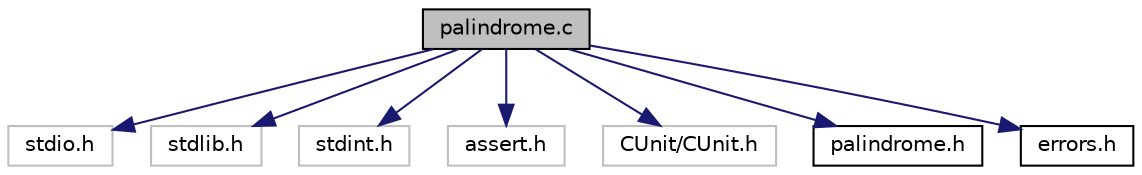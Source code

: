 digraph "palindrome.c"
{
 // LATEX_PDF_SIZE
  edge [fontname="Helvetica",fontsize="10",labelfontname="Helvetica",labelfontsize="10"];
  node [fontname="Helvetica",fontsize="10",shape=record];
  Node1 [label="palindrome.c",height=0.2,width=0.4,color="black", fillcolor="grey75", style="filled", fontcolor="black",tooltip="Файл с описанием функций для анализа массива целых чисел, направленного на выявление и вывод палиндро..."];
  Node1 -> Node2 [color="midnightblue",fontsize="10",style="solid",fontname="Helvetica"];
  Node2 [label="stdio.h",height=0.2,width=0.4,color="grey75", fillcolor="white", style="filled",tooltip=" "];
  Node1 -> Node3 [color="midnightblue",fontsize="10",style="solid",fontname="Helvetica"];
  Node3 [label="stdlib.h",height=0.2,width=0.4,color="grey75", fillcolor="white", style="filled",tooltip=" "];
  Node1 -> Node4 [color="midnightblue",fontsize="10",style="solid",fontname="Helvetica"];
  Node4 [label="stdint.h",height=0.2,width=0.4,color="grey75", fillcolor="white", style="filled",tooltip=" "];
  Node1 -> Node5 [color="midnightblue",fontsize="10",style="solid",fontname="Helvetica"];
  Node5 [label="assert.h",height=0.2,width=0.4,color="grey75", fillcolor="white", style="filled",tooltip=" "];
  Node1 -> Node6 [color="midnightblue",fontsize="10",style="solid",fontname="Helvetica"];
  Node6 [label="CUnit/CUnit.h",height=0.2,width=0.4,color="grey75", fillcolor="white", style="filled",tooltip=" "];
  Node1 -> Node7 [color="midnightblue",fontsize="10",style="solid",fontname="Helvetica"];
  Node7 [label="palindrome.h",height=0.2,width=0.4,color="black", fillcolor="white", style="filled",URL="$palindrome_8h.html",tooltip="Заголовочный файл с описанием функций для работы с палиндромами"];
  Node1 -> Node8 [color="midnightblue",fontsize="10",style="solid",fontname="Helvetica"];
  Node8 [label="errors.h",height=0.2,width=0.4,color="black", fillcolor="white", style="filled",URL="$errors_8h.html",tooltip="Заголовочный файл с описанием констант и кодов возврата"];
}
